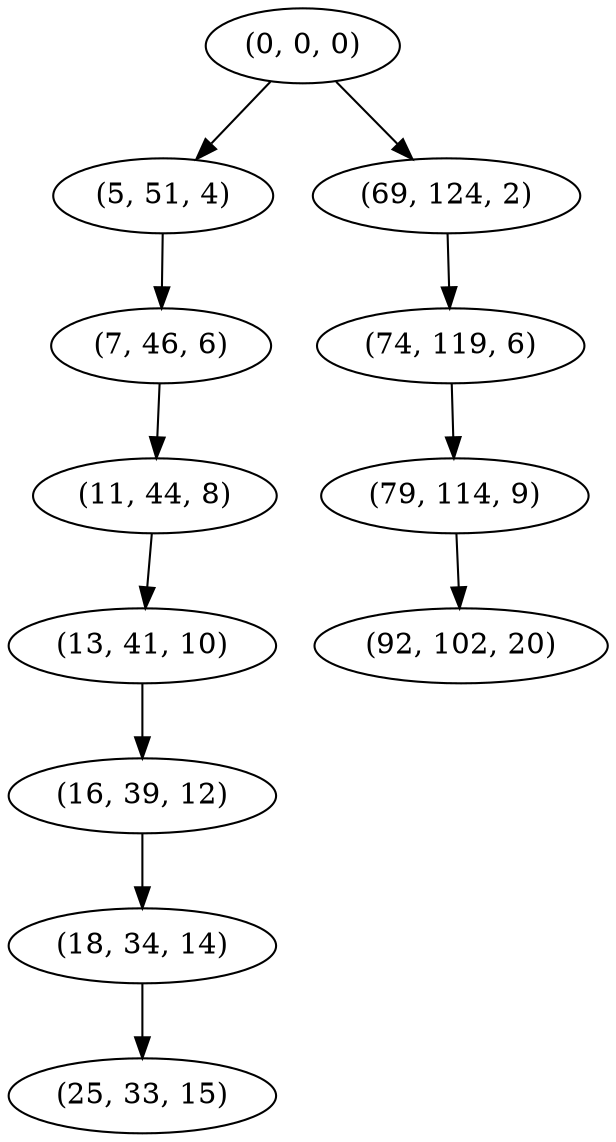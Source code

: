 digraph tree {
    "(0, 0, 0)";
    "(5, 51, 4)";
    "(7, 46, 6)";
    "(11, 44, 8)";
    "(13, 41, 10)";
    "(16, 39, 12)";
    "(18, 34, 14)";
    "(25, 33, 15)";
    "(69, 124, 2)";
    "(74, 119, 6)";
    "(79, 114, 9)";
    "(92, 102, 20)";
    "(0, 0, 0)" -> "(5, 51, 4)";
    "(0, 0, 0)" -> "(69, 124, 2)";
    "(5, 51, 4)" -> "(7, 46, 6)";
    "(7, 46, 6)" -> "(11, 44, 8)";
    "(11, 44, 8)" -> "(13, 41, 10)";
    "(13, 41, 10)" -> "(16, 39, 12)";
    "(16, 39, 12)" -> "(18, 34, 14)";
    "(18, 34, 14)" -> "(25, 33, 15)";
    "(69, 124, 2)" -> "(74, 119, 6)";
    "(74, 119, 6)" -> "(79, 114, 9)";
    "(79, 114, 9)" -> "(92, 102, 20)";
}
